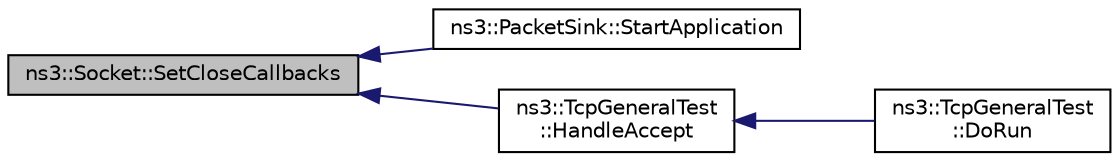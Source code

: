 digraph "ns3::Socket::SetCloseCallbacks"
{
  edge [fontname="Helvetica",fontsize="10",labelfontname="Helvetica",labelfontsize="10"];
  node [fontname="Helvetica",fontsize="10",shape=record];
  rankdir="LR";
  Node1 [label="ns3::Socket::SetCloseCallbacks",height=0.2,width=0.4,color="black", fillcolor="grey75", style="filled", fontcolor="black"];
  Node1 -> Node2 [dir="back",color="midnightblue",fontsize="10",style="solid"];
  Node2 [label="ns3::PacketSink::StartApplication",height=0.2,width=0.4,color="black", fillcolor="white", style="filled",URL="$d9/dcb/classns3_1_1PacketSink.html#a45449bbaa6fb20caed62418f029d79d6",tooltip="Application specific startup code. "];
  Node1 -> Node3 [dir="back",color="midnightblue",fontsize="10",style="solid"];
  Node3 [label="ns3::TcpGeneralTest\l::HandleAccept",height=0.2,width=0.4,color="black", fillcolor="white", style="filled",URL="$d2/dfd/classns3_1_1TcpGeneralTest.html#a53bb4bcfcf8263d895a8f134d57d0865",tooltip="Handle an accept connection. "];
  Node3 -> Node4 [dir="back",color="midnightblue",fontsize="10",style="solid"];
  Node4 [label="ns3::TcpGeneralTest\l::DoRun",height=0.2,width=0.4,color="black", fillcolor="white", style="filled",URL="$d2/dfd/classns3_1_1TcpGeneralTest.html#a79f00453e60b95fcf8d22757593f5ed3",tooltip="Execute the tcp test. "];
}
